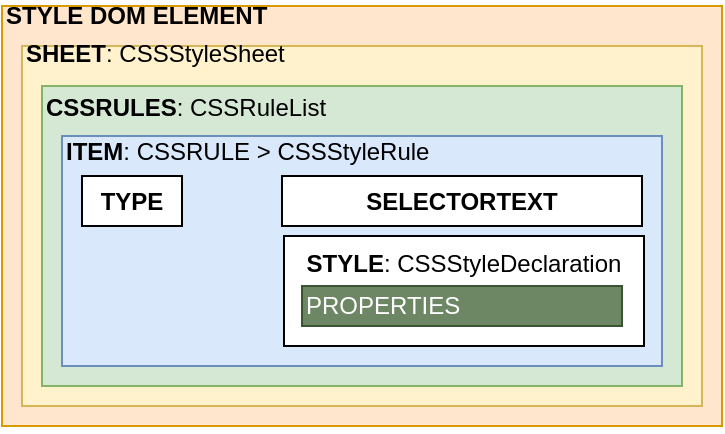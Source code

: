 <mxfile version="13.6.2" type="device"><diagram id="pU4i-Zysz9dLq74IZ6G9" name="Page-1"><mxGraphModel dx="277" dy="577" grid="1" gridSize="10" guides="1" tooltips="1" connect="1" arrows="1" fold="1" page="1" pageScale="1" pageWidth="827" pageHeight="1169" math="0" shadow="0"><root><mxCell id="0"/><mxCell id="1" parent="0"/><mxCell id="BEdRw6vINIXFAjwwuMu6-1" value="&lt;b&gt;STYLE DOM ELEMENT&lt;br&gt;&lt;br&gt;&lt;br&gt;&lt;br&gt;&lt;br&gt;&lt;br&gt;&lt;br&gt;&lt;br&gt;&lt;br&gt;&lt;br&gt;&lt;br&gt;&lt;br&gt;&lt;br&gt;&lt;br&gt;&lt;br&gt;&lt;/b&gt;" style="rounded=0;whiteSpace=wrap;html=1;fillColor=#ffe6cc;strokeColor=#d79b00;align=left;" vertex="1" parent="1"><mxGeometry x="20" y="230" width="360" height="210" as="geometry"/></mxCell><mxCell id="BEdRw6vINIXFAjwwuMu6-2" value="&lt;b&gt;SHEET&lt;/b&gt;: CSSStyleSheet&lt;br&gt;&lt;br&gt;&lt;br&gt;&lt;br&gt;&lt;br&gt;&lt;br&gt;&lt;br&gt;&lt;br&gt;&lt;br&gt;&lt;br&gt;&lt;br&gt;&lt;br&gt;&lt;br&gt;" style="rounded=0;whiteSpace=wrap;html=1;fillColor=#fff2cc;strokeColor=#d6b656;align=left;" vertex="1" parent="1"><mxGeometry x="30" y="250" width="340" height="180" as="geometry"/></mxCell><mxCell id="BEdRw6vINIXFAjwwuMu6-3" value="&lt;b&gt;CSSRULES&lt;/b&gt;: CSSRuleList&lt;br&gt;&lt;br&gt;&lt;br&gt;&lt;br&gt;&lt;br&gt;&lt;br&gt;&lt;br&gt;&lt;br&gt;&lt;br&gt;&lt;br&gt;" style="rounded=0;whiteSpace=wrap;html=1;fillColor=#d5e8d4;strokeColor=#82b366;align=left;" vertex="1" parent="1"><mxGeometry x="40" y="270" width="320" height="150" as="geometry"/></mxCell><mxCell id="BEdRw6vINIXFAjwwuMu6-4" value="&lt;b&gt;ITEM&lt;/b&gt;: CSSRULE &amp;gt; CSSStyleRule&lt;br&gt;&lt;br&gt;&lt;br&gt;&lt;br&gt;&lt;br&gt;&lt;br&gt;&lt;br&gt;&lt;br&gt;" style="rounded=0;whiteSpace=wrap;html=1;fillColor=#dae8fc;strokeColor=#6c8ebf;align=left;" vertex="1" parent="1"><mxGeometry x="50" y="295" width="300" height="115" as="geometry"/></mxCell><mxCell id="BEdRw6vINIXFAjwwuMu6-5" value="&lt;b&gt;TYPE&lt;/b&gt;" style="rounded=0;whiteSpace=wrap;html=1;" vertex="1" parent="1"><mxGeometry x="60" y="315" width="50" height="25" as="geometry"/></mxCell><mxCell id="BEdRw6vINIXFAjwwuMu6-6" value="&lt;b&gt;SELECTORTEXT&lt;/b&gt;" style="rounded=0;whiteSpace=wrap;html=1;" vertex="1" parent="1"><mxGeometry x="160" y="315" width="180" height="25" as="geometry"/></mxCell><mxCell id="BEdRw6vINIXFAjwwuMu6-8" value="&lt;b&gt;STYLE&lt;/b&gt;: CSSStyleDeclaration&lt;br&gt;&lt;br&gt;&lt;br&gt;" style="rounded=0;whiteSpace=wrap;html=1;" vertex="1" parent="1"><mxGeometry x="161" y="345" width="180" height="55" as="geometry"/></mxCell><mxCell id="BEdRw6vINIXFAjwwuMu6-9" value="PROPERTIES" style="rounded=0;whiteSpace=wrap;html=1;fillColor=#6d8764;strokeColor=#3A5431;fontColor=#ffffff;align=left;" vertex="1" parent="1"><mxGeometry x="170" y="370" width="160" height="20" as="geometry"/></mxCell></root></mxGraphModel></diagram></mxfile>